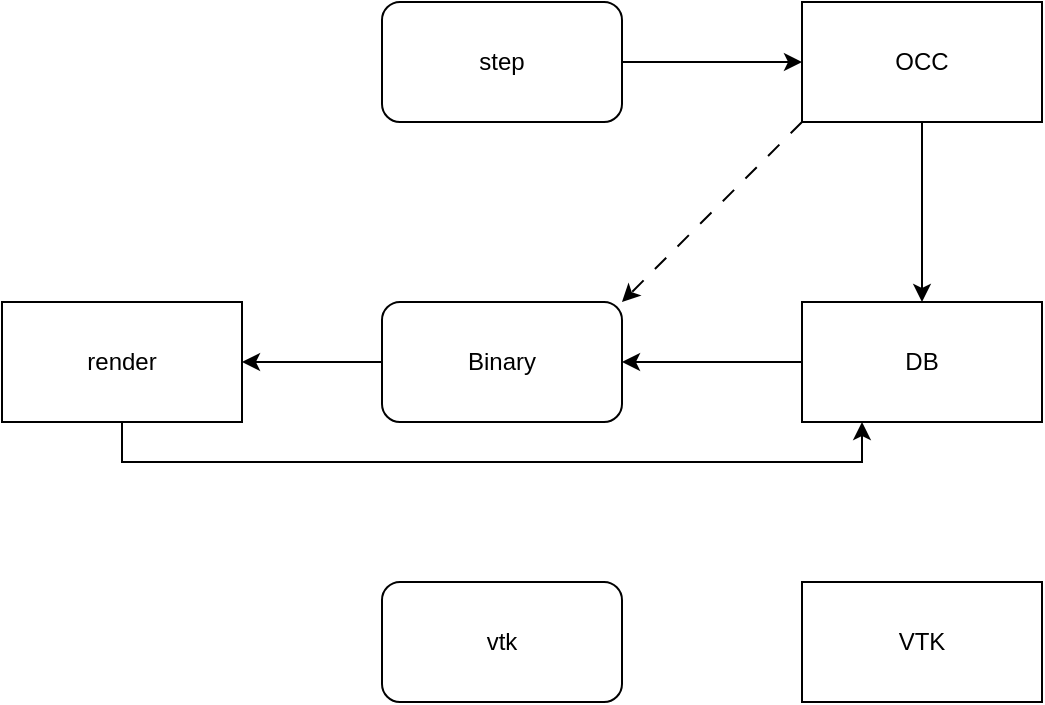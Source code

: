 <mxfile version="27.1.1">
  <diagram name="Page-1" id="bXTMawsEI31QVvh0f1B6">
    <mxGraphModel dx="904" dy="500" grid="1" gridSize="10" guides="1" tooltips="1" connect="1" arrows="1" fold="1" page="1" pageScale="1" pageWidth="827" pageHeight="1169" math="0" shadow="0">
      <root>
        <mxCell id="0" />
        <mxCell id="1" parent="0" />
        <mxCell id="PLeA3UiImlYLX6Z-o4D_-3" style="edgeStyle=orthogonalEdgeStyle;rounded=0;orthogonalLoop=1;jettySize=auto;html=1;exitX=1;exitY=0.5;exitDx=0;exitDy=0;entryX=0;entryY=0.5;entryDx=0;entryDy=0;" edge="1" parent="1" source="PLeA3UiImlYLX6Z-o4D_-1" target="PLeA3UiImlYLX6Z-o4D_-2">
          <mxGeometry relative="1" as="geometry" />
        </mxCell>
        <mxCell id="PLeA3UiImlYLX6Z-o4D_-1" value="step" style="rounded=1;whiteSpace=wrap;html=1;" vertex="1" parent="1">
          <mxGeometry x="240" y="210" width="120" height="60" as="geometry" />
        </mxCell>
        <mxCell id="PLeA3UiImlYLX6Z-o4D_-5" style="edgeStyle=orthogonalEdgeStyle;rounded=0;orthogonalLoop=1;jettySize=auto;html=1;exitX=0.5;exitY=1;exitDx=0;exitDy=0;entryX=0.5;entryY=0;entryDx=0;entryDy=0;" edge="1" parent="1" source="PLeA3UiImlYLX6Z-o4D_-2" target="PLeA3UiImlYLX6Z-o4D_-9">
          <mxGeometry relative="1" as="geometry" />
        </mxCell>
        <mxCell id="PLeA3UiImlYLX6Z-o4D_-11" style="rounded=0;orthogonalLoop=1;jettySize=auto;html=1;exitX=0;exitY=1;exitDx=0;exitDy=0;entryX=1;entryY=0;entryDx=0;entryDy=0;dashed=1;dashPattern=8 8;" edge="1" parent="1" source="PLeA3UiImlYLX6Z-o4D_-2" target="PLeA3UiImlYLX6Z-o4D_-4">
          <mxGeometry relative="1" as="geometry" />
        </mxCell>
        <mxCell id="PLeA3UiImlYLX6Z-o4D_-2" value="OCC" style="rounded=0;whiteSpace=wrap;html=1;" vertex="1" parent="1">
          <mxGeometry x="450" y="210" width="120" height="60" as="geometry" />
        </mxCell>
        <mxCell id="PLeA3UiImlYLX6Z-o4D_-8" style="edgeStyle=orthogonalEdgeStyle;rounded=0;orthogonalLoop=1;jettySize=auto;html=1;exitX=0;exitY=0.5;exitDx=0;exitDy=0;entryX=1;entryY=0.5;entryDx=0;entryDy=0;" edge="1" parent="1" source="PLeA3UiImlYLX6Z-o4D_-4" target="PLeA3UiImlYLX6Z-o4D_-7">
          <mxGeometry relative="1" as="geometry" />
        </mxCell>
        <mxCell id="PLeA3UiImlYLX6Z-o4D_-4" value="Binary" style="rounded=1;whiteSpace=wrap;html=1;" vertex="1" parent="1">
          <mxGeometry x="240" y="360" width="120" height="60" as="geometry" />
        </mxCell>
        <mxCell id="PLeA3UiImlYLX6Z-o4D_-12" style="edgeStyle=orthogonalEdgeStyle;rounded=0;orthogonalLoop=1;jettySize=auto;html=1;exitX=0.5;exitY=1;exitDx=0;exitDy=0;entryX=0.25;entryY=1;entryDx=0;entryDy=0;" edge="1" parent="1" source="PLeA3UiImlYLX6Z-o4D_-7" target="PLeA3UiImlYLX6Z-o4D_-9">
          <mxGeometry relative="1" as="geometry" />
        </mxCell>
        <mxCell id="PLeA3UiImlYLX6Z-o4D_-7" value="render" style="rounded=0;whiteSpace=wrap;html=1;" vertex="1" parent="1">
          <mxGeometry x="50" y="360" width="120" height="60" as="geometry" />
        </mxCell>
        <mxCell id="PLeA3UiImlYLX6Z-o4D_-10" style="edgeStyle=orthogonalEdgeStyle;rounded=0;orthogonalLoop=1;jettySize=auto;html=1;" edge="1" parent="1" source="PLeA3UiImlYLX6Z-o4D_-9" target="PLeA3UiImlYLX6Z-o4D_-4">
          <mxGeometry relative="1" as="geometry" />
        </mxCell>
        <mxCell id="PLeA3UiImlYLX6Z-o4D_-9" value="DB" style="rounded=0;whiteSpace=wrap;html=1;" vertex="1" parent="1">
          <mxGeometry x="450" y="360" width="120" height="60" as="geometry" />
        </mxCell>
        <mxCell id="PLeA3UiImlYLX6Z-o4D_-16" value="vtk" style="rounded=1;whiteSpace=wrap;html=1;" vertex="1" parent="1">
          <mxGeometry x="240" y="500" width="120" height="60" as="geometry" />
        </mxCell>
        <mxCell id="PLeA3UiImlYLX6Z-o4D_-17" value="VTK" style="rounded=0;whiteSpace=wrap;html=1;" vertex="1" parent="1">
          <mxGeometry x="450" y="500" width="120" height="60" as="geometry" />
        </mxCell>
      </root>
    </mxGraphModel>
  </diagram>
</mxfile>
